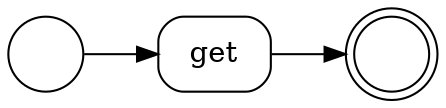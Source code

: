 digraph "http.exampleFlow" {
  rankdir="LR"
  splines="ortho"
  node [shape="box" style="rounded"]
  start [label="" shape="circle"]
  end [label="" shape="doublecircle"]
 "start" -> "get" [label=""];
 "get" -> "end" [label=""];

}
